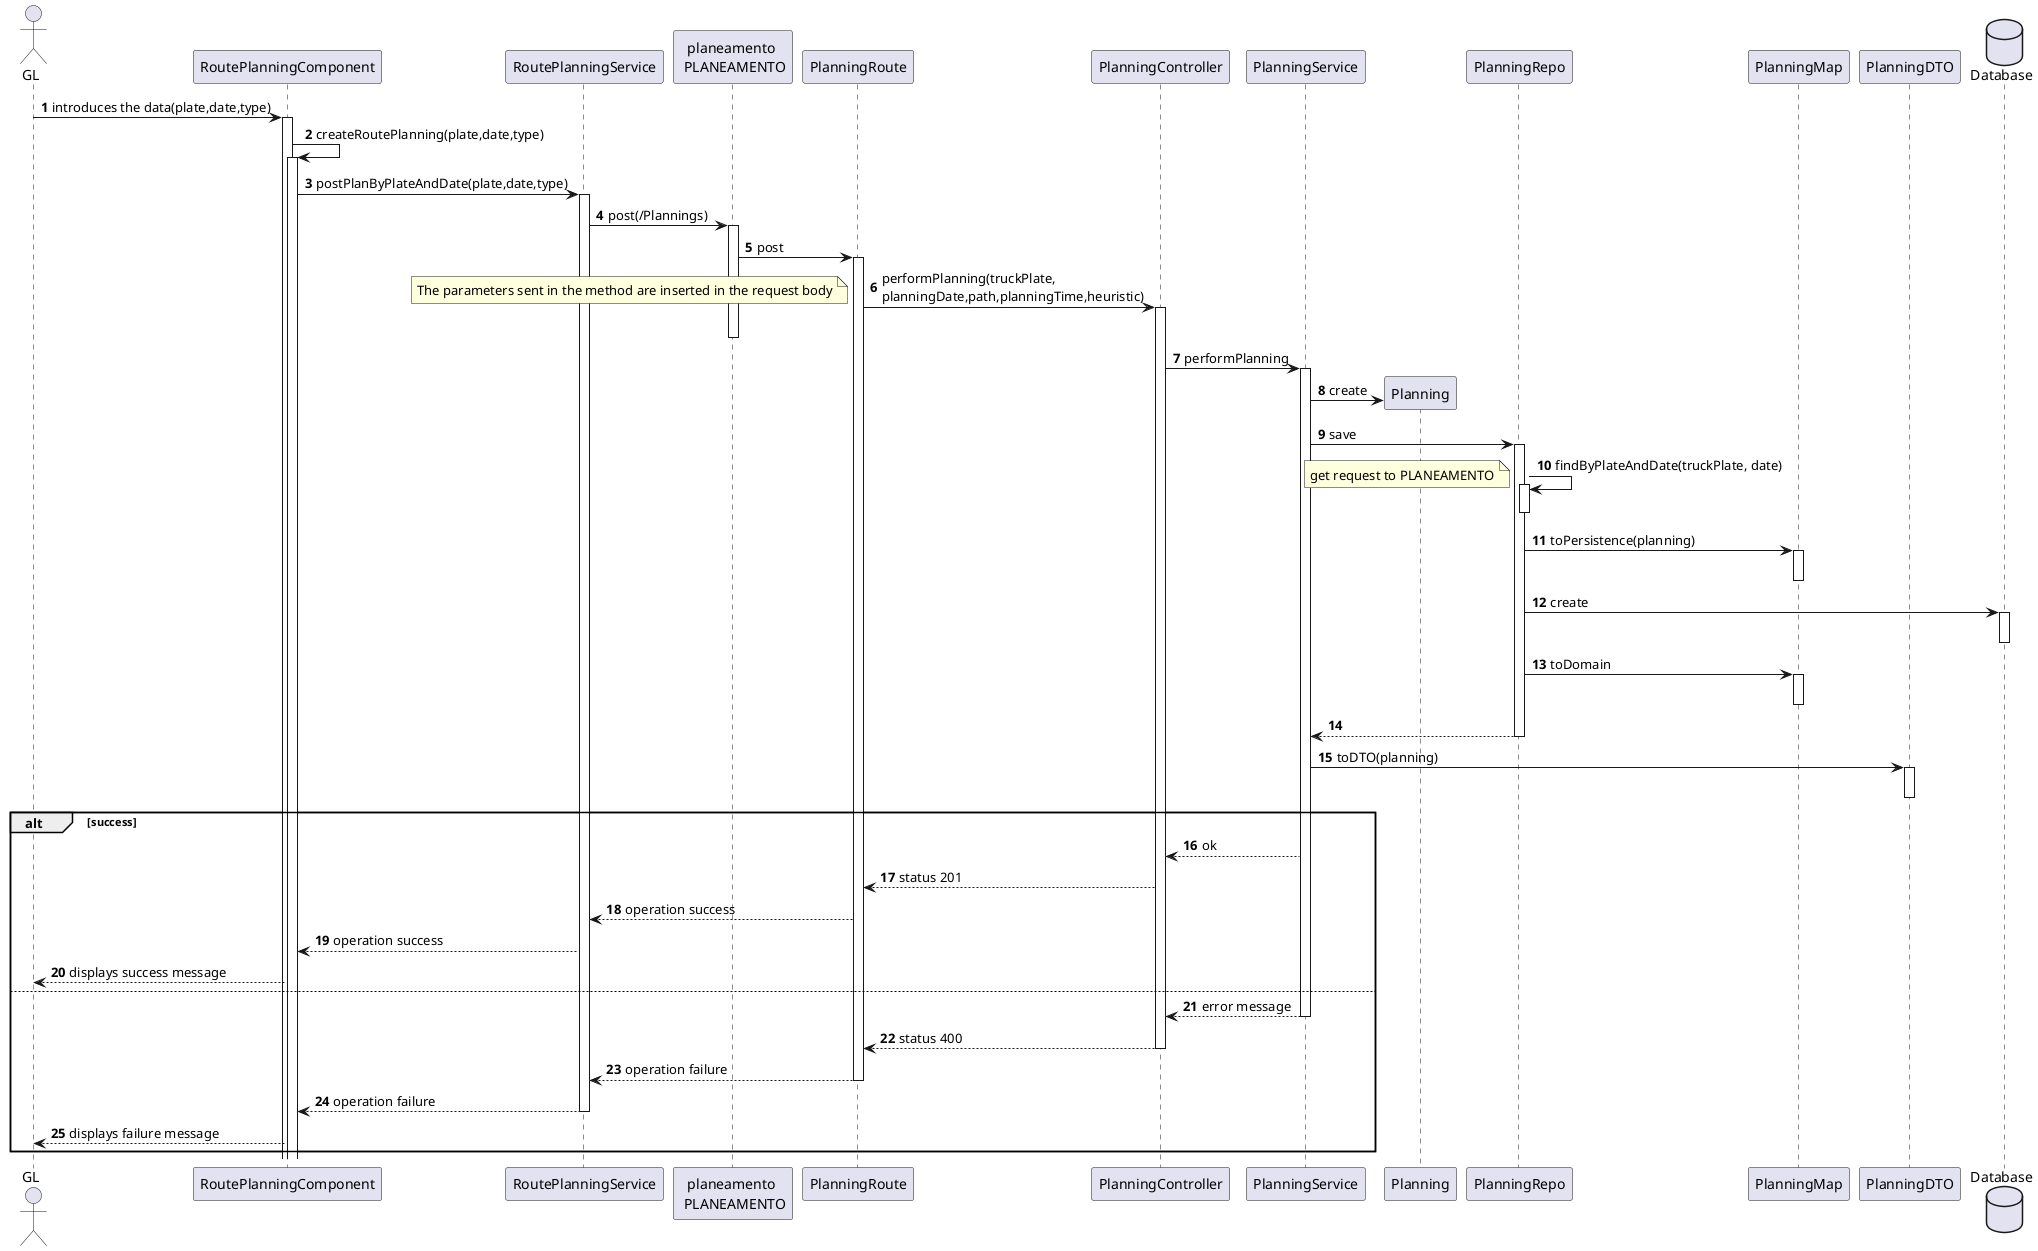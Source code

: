 @startuml

autonumber
actor "GL" as GL
participant "RoutePlanningComponent" as COMP
participant "RoutePlanningService" as SS
participant "planeamento \n PLANEAMENTO" as MDL
participant "PlanningRoute" as ROUTE
participant "PlanningController" as CTR
participant "PlanningService" as SERVICE
participant "Planning" as Path
participant "PlanningRepo" as REPO
participant "PlanningMap" as MAP
participant "PlanningDTO" as DTO
database "Database" as DB

GL-> COMP :  introduces the data(plate,date,type)
activate COMP
COMP -> COMP : createRoutePlanning(plate,date,type)
activate COMP
COMP -> SS : postPlanByPlateAndDate(plate,date,type)
activate SS
SS -> MDL: post(/Plannings)
activate MDL
MDL -> ROUTE : post
activate ROUTE
ROUTE -> CTR : performPlanning(truckPlate,\nplanningDate,path,planningTime,heuristic)
activate CTR
note left
  The parameters sent in the method are inserted in the request body
end note
deactivate MDL
CTR -> SERVICE : performPlanning
activate SERVICE
SERVICE -> Path** : create
SERVICE -> REPO : save
activate REPO

REPO -> REPO : findByPlateAndDate(truckPlate, date)
note left
  get request to PLANEAMENTO
end note
activate REPO
deactivate REPO
REPO -> MAP : toPersistence(planning)
activate MAP
deactivate MAP
REPO -> DB : create
activate DB
deactivate DB
REPO -> MAP : toDomain
activate MAP
deactivate MAP
REPO --> SERVICE
deactivate REPO
SERVICE -> DTO : toDTO(planning)
activate DTO
deactivate DTO
alt success
SERVICE --> CTR : ok
CTR --> ROUTE : status 201
ROUTE -->  SS : operation success
deactivate MDL
SS --> COMP : operation success
GL<-- COMP : displays success message
else

SERVICE --> CTR : error message
deactivate SERVICE
CTR --> ROUTE : status 400
deactivate CTR
ROUTE -->  SS : operation failure
deactivate ROUTE
deactivate MDL
deactivate CTR
SS --> COMP : operation failure
deactivate ROUTE
deactivate SS
GL<-- COMP : displays failure message
end

@enduml